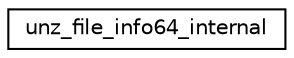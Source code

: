 digraph "Graphical Class Hierarchy"
{
  edge [fontname="Helvetica",fontsize="10",labelfontname="Helvetica",labelfontsize="10"];
  node [fontname="Helvetica",fontsize="10",shape=record];
  rankdir="LR";
  Node1 [label="unz_file_info64_internal",height=0.2,width=0.4,color="black", fillcolor="white", style="filled",URL="$unzip_8c.html#structunz__file__info64__internal"];
}
